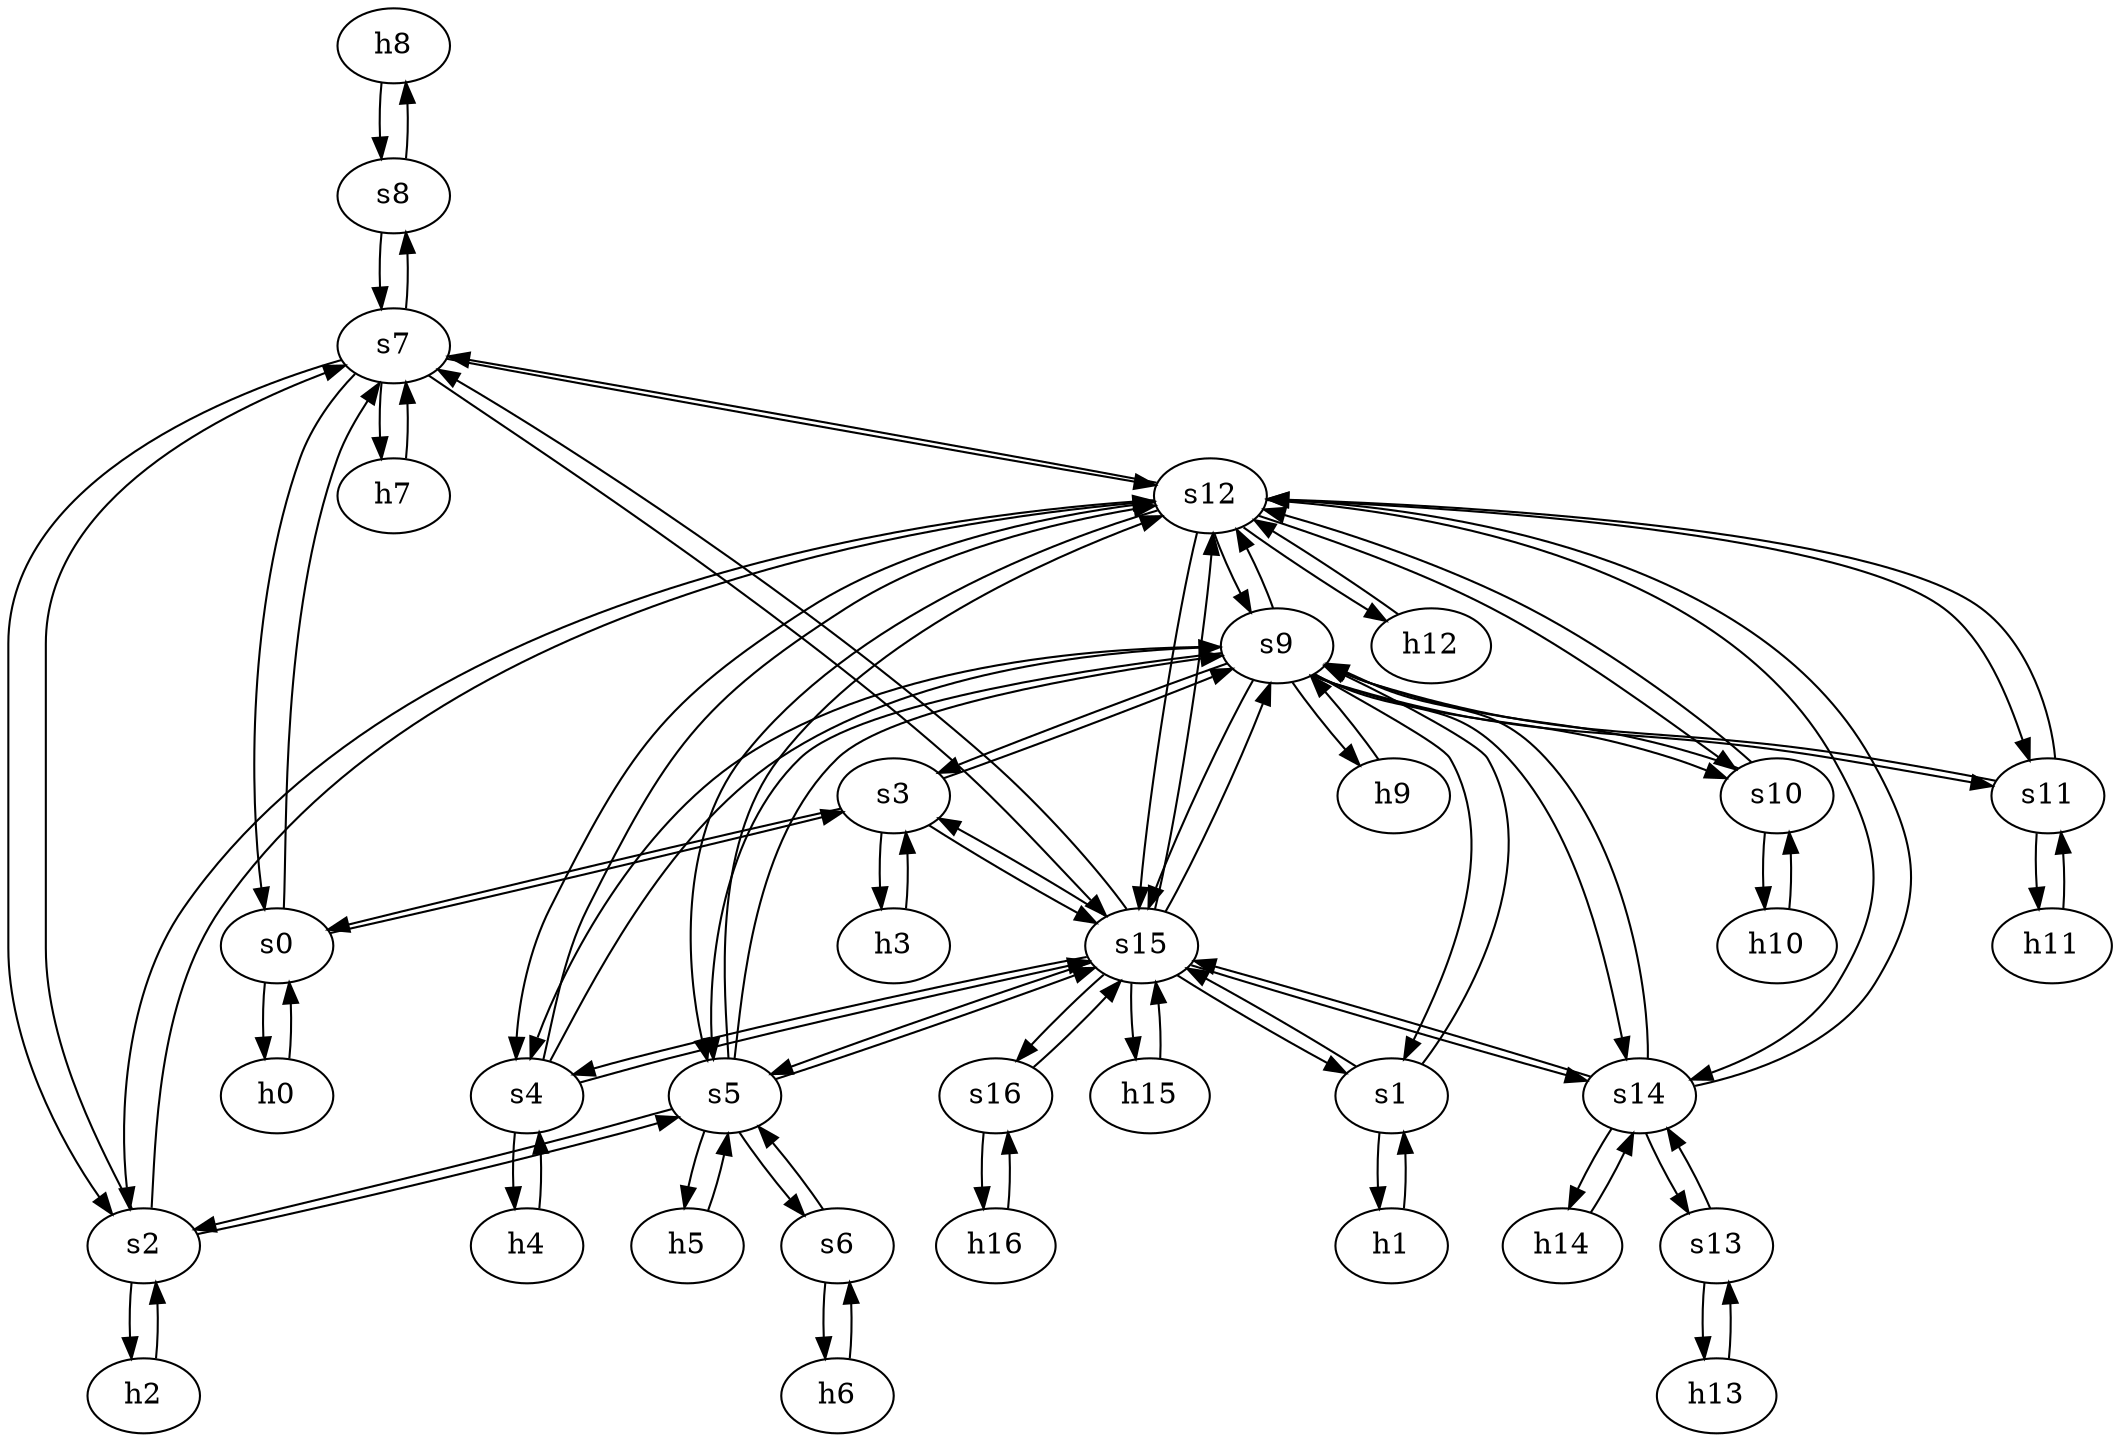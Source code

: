 strict digraph GoodNet {
	h8	 [ip="111.0.8.8",
		mac="00:00:00:00:8:8",
		type=host];
	s8	 [id=8,
		type=switch];
	h8 -> s8	 [capacity="1Gbps",
		cost=1,
		dst_port=1,
		src_port=1];
	h9	 [ip="111.0.9.9",
		mac="00:00:00:00:9:9",
		type=host];
	s9	 [id=9,
		type=switch];
	h9 -> s9	 [capacity="1Gbps",
		cost=1,
		dst_port=1,
		src_port=1];
	h2	 [ip="111.0.2.2",
		mac="00:00:00:00:2:2",
		type=host];
	s2	 [id=2,
		type=switch];
	h2 -> s2	 [capacity="1Gbps",
		cost=1,
		dst_port=1,
		src_port=1];
	h3	 [ip="111.0.3.3",
		mac="00:00:00:00:3:3",
		type=host];
	s3	 [id=3,
		type=switch];
	h3 -> s3	 [capacity="1Gbps",
		cost=1,
		dst_port=1,
		src_port=1];
	h0	 [ip="111.0.0.0",
		mac="00:00:00:00:0:0",
		type=host];
	s0	 [id=0,
		type=switch];
	h0 -> s0	 [capacity="1Gbps",
		cost=1,
		dst_port=1,
		src_port=1];
	h1	 [ip="111.0.1.1",
		mac="00:00:00:00:1:1",
		type=host];
	s1	 [id=1,
		type=switch];
	h1 -> s1	 [capacity="1Gbps",
		cost=1,
		dst_port=1,
		src_port=1];
	h6	 [ip="111.0.6.6",
		mac="00:00:00:00:6:6",
		type=host];
	s6	 [id=6,
		type=switch];
	h6 -> s6	 [capacity="1Gbps",
		cost=1,
		dst_port=1,
		src_port=1];
	h7	 [ip="111.0.7.7",
		mac="00:00:00:00:7:7",
		type=host];
	s7	 [id=7,
		type=switch];
	h7 -> s7	 [capacity="1Gbps",
		cost=1,
		dst_port=1,
		src_port=1];
	h4	 [ip="111.0.4.4",
		mac="00:00:00:00:4:4",
		type=host];
	s4	 [id=4,
		type=switch];
	h4 -> s4	 [capacity="1Gbps",
		cost=1,
		dst_port=1,
		src_port=1];
	h5	 [ip="111.0.5.5",
		mac="00:00:00:00:5:5",
		type=host];
	s5	 [id=5,
		type=switch];
	h5 -> s5	 [capacity="1Gbps",
		cost=1,
		dst_port=1,
		src_port=1];
	s15	 [id=15,
		type=switch];
	s9 -> s15	 [capacity="1Gbps",
		cost=1,
		dst_port=7,
		src_port=10];
	s10	 [id=10,
		type=switch];
	s9 -> s10	 [capacity="1Gbps",
		cost=1,
		dst_port=2,
		src_port=6];
	s9 -> s3	 [capacity="1Gbps",
		cost=1,
		dst_port=3,
		src_port=3];
	s9 -> s4	 [capacity="1Gbps",
		cost=1,
		dst_port=2,
		src_port=4];
	s9 -> h9	 [capacity="1Gbps",
		cost=1,
		dst_port=1,
		src_port=1];
	s14	 [id=14,
		type=switch];
	s9 -> s14	 [capacity="1Gbps",
		cost=1,
		dst_port=2,
		src_port=9];
	s9 -> s1	 [capacity="1Gbps",
		cost=1,
		dst_port=2,
		src_port=2];
	s9 -> s5	 [capacity="1Gbps",
		cost=1,
		dst_port=3,
		src_port=5];
	s12	 [id=12,
		type=switch];
	s9 -> s12	 [capacity="1Gbps",
		cost=1,
		dst_port=6,
		src_port=8];
	s11	 [id=11,
		type=switch];
	s9 -> s11	 [capacity="1Gbps",
		cost=1,
		dst_port=2,
		src_port=7];
	s8 -> s7	 [capacity="1Gbps",
		cost=1,
		dst_port=4,
		src_port=2];
	s8 -> h8	 [capacity="1Gbps",
		cost=1,
		dst_port=1,
		src_port=1];
	s3 -> s15	 [capacity="1Gbps",
		cost=1,
		dst_port=3,
		src_port=4];
	s3 -> s0	 [capacity="1Gbps",
		cost=1,
		dst_port=2,
		src_port=2];
	s3 -> h3	 [capacity="1Gbps",
		cost=1,
		dst_port=1,
		src_port=1];
	s3 -> s9	 [capacity="1Gbps",
		cost=1,
		dst_port=3,
		src_port=3];
	s2 -> s7	 [capacity="1Gbps",
		cost=1,
		dst_port=3,
		src_port=4];
	s2 -> h2	 [capacity="1Gbps",
		cost=1,
		dst_port=1,
		src_port=1];
	s2 -> s5	 [capacity="1Gbps",
		cost=1,
		dst_port=2,
		src_port=3];
	s2 -> s12	 [capacity="1Gbps",
		cost=1,
		dst_port=2,
		src_port=2];
	s1 -> s15	 [capacity="1Gbps",
		cost=1,
		dst_port=2,
		src_port=3];
	s1 -> h1	 [capacity="1Gbps",
		cost=1,
		dst_port=1,
		src_port=1];
	s1 -> s9	 [capacity="1Gbps",
		cost=1,
		dst_port=2,
		src_port=2];
	s0 -> s7	 [capacity="1Gbps",
		cost=1,
		dst_port=2,
		src_port=3];
	s0 -> s3	 [capacity="1Gbps",
		cost=1,
		dst_port=2,
		src_port=2];
	s0 -> h0	 [capacity="1Gbps",
		cost=1,
		dst_port=1,
		src_port=1];
	s7 -> s15	 [capacity="1Gbps",
		cost=1,
		dst_port=6,
		src_port=6];
	s7 -> s0	 [capacity="1Gbps",
		cost=1,
		dst_port=3,
		src_port=2];
	s7 -> s2	 [capacity="1Gbps",
		cost=1,
		dst_port=4,
		src_port=3];
	s7 -> s8	 [capacity="1Gbps",
		cost=1,
		dst_port=2,
		src_port=4];
	s7 -> s12	 [capacity="1Gbps",
		cost=1,
		dst_port=5,
		src_port=5];
	s7 -> h7	 [capacity="1Gbps",
		cost=1,
		dst_port=1,
		src_port=1];
	s6 -> h6	 [capacity="1Gbps",
		cost=1,
		dst_port=1,
		src_port=1];
	s6 -> s5	 [capacity="1Gbps",
		cost=1,
		dst_port=5,
		src_port=2];
	s5 -> s6	 [capacity="1Gbps",
		cost=1,
		dst_port=2,
		src_port=5];
	s5 -> s15	 [capacity="1Gbps",
		cost=1,
		dst_port=5,
		src_port=6];
	s5 -> s2	 [capacity="1Gbps",
		cost=1,
		dst_port=3,
		src_port=2];
	s5 -> s12	 [capacity="1Gbps",
		cost=1,
		dst_port=4,
		src_port=4];
	s5 -> h5	 [capacity="1Gbps",
		cost=1,
		dst_port=1,
		src_port=1];
	s5 -> s9	 [capacity="1Gbps",
		cost=1,
		dst_port=5,
		src_port=3];
	s4 -> s15	 [capacity="1Gbps",
		cost=1,
		dst_port=4,
		src_port=4];
	s4 -> h4	 [capacity="1Gbps",
		cost=1,
		dst_port=1,
		src_port=1];
	s4 -> s12	 [capacity="1Gbps",
		cost=1,
		dst_port=3,
		src_port=3];
	s4 -> s9	 [capacity="1Gbps",
		cost=1,
		dst_port=4,
		src_port=2];
	s13	 [id=13,
		type=switch];
	h13	 [ip="111.0.13.13",
		mac="00:00:00:00:13:13",
		type=host];
	s13 -> h13	 [capacity="1Gbps",
		cost=1,
		dst_port=1,
		src_port=1];
	s13 -> s14	 [capacity="1Gbps",
		cost=1,
		dst_port=4,
		src_port=2];
	h12	 [ip="111.0.12.12",
		mac="00:00:00:00:12:12",
		type=host];
	s12 -> h12	 [capacity="1Gbps",
		cost=1,
		dst_port=1,
		src_port=1];
	s12 -> s15	 [capacity="1Gbps",
		cost=1,
		dst_port=8,
		src_port=10];
	s12 -> s7	 [capacity="1Gbps",
		cost=1,
		dst_port=5,
		src_port=5];
	s12 -> s10	 [capacity="1Gbps",
		cost=1,
		dst_port=3,
		src_port=7];
	s12 -> s2	 [capacity="1Gbps",
		cost=1,
		dst_port=2,
		src_port=2];
	s12 -> s4	 [capacity="1Gbps",
		cost=1,
		dst_port=3,
		src_port=3];
	s12 -> s14	 [capacity="1Gbps",
		cost=1,
		dst_port=3,
		src_port=9];
	s12 -> s5	 [capacity="1Gbps",
		cost=1,
		dst_port=4,
		src_port=4];
	s12 -> s11	 [capacity="1Gbps",
		cost=1,
		dst_port=3,
		src_port=8];
	s12 -> s9	 [capacity="1Gbps",
		cost=1,
		dst_port=8,
		src_port=6];
	s11 -> s12	 [capacity="1Gbps",
		cost=1,
		dst_port=8,
		src_port=3];
	h11	 [ip="111.0.11.11",
		mac="00:00:00:00:11:11",
		type=host];
	s11 -> h11	 [capacity="1Gbps",
		cost=1,
		dst_port=1,
		src_port=1];
	s11 -> s9	 [capacity="1Gbps",
		cost=1,
		dst_port=7,
		src_port=2];
	h10	 [ip="111.0.10.10",
		mac="00:00:00:00:10:10",
		type=host];
	s10 -> h10	 [capacity="1Gbps",
		cost=1,
		dst_port=1,
		src_port=1];
	s10 -> s12	 [capacity="1Gbps",
		cost=1,
		dst_port=7,
		src_port=3];
	s10 -> s9	 [capacity="1Gbps",
		cost=1,
		dst_port=6,
		src_port=2];
	s16	 [id=16,
		type=switch];
	s16 -> s15	 [capacity="1Gbps",
		cost=1,
		dst_port=10,
		src_port=2];
	h16	 [ip="111.0.16.16",
		mac="00:00:00:00:16:16",
		type=host];
	s16 -> h16	 [capacity="1Gbps",
		cost=1,
		dst_port=1,
		src_port=1];
	s15 -> s7	 [capacity="1Gbps",
		cost=1,
		dst_port=6,
		src_port=6];
	h15	 [ip="111.0.15.15",
		mac="00:00:00:00:15:15",
		type=host];
	s15 -> h15	 [capacity="1Gbps",
		cost=1,
		dst_port=1,
		src_port=1];
	s15 -> s3	 [capacity="1Gbps",
		cost=1,
		dst_port=4,
		src_port=3];
	s15 -> s16	 [capacity="1Gbps",
		cost=1,
		dst_port=2,
		src_port=10];
	s15 -> s4	 [capacity="1Gbps",
		cost=1,
		dst_port=4,
		src_port=4];
	s15 -> s14	 [capacity="1Gbps",
		cost=1,
		dst_port=5,
		src_port=9];
	s15 -> s1	 [capacity="1Gbps",
		cost=1,
		dst_port=3,
		src_port=2];
	s15 -> s5	 [capacity="1Gbps",
		cost=1,
		dst_port=6,
		src_port=5];
	s15 -> s12	 [capacity="1Gbps",
		cost=1,
		dst_port=10,
		src_port=8];
	s15 -> s9	 [capacity="1Gbps",
		cost=1,
		dst_port=10,
		src_port=7];
	s14 -> s13	 [capacity="1Gbps",
		cost=1,
		dst_port=2,
		src_port=4];
	s14 -> s15	 [capacity="1Gbps",
		cost=1,
		dst_port=9,
		src_port=5];
	h14	 [ip="111.0.14.14",
		mac="00:00:00:00:14:14",
		type=host];
	s14 -> h14	 [capacity="1Gbps",
		cost=1,
		dst_port=1,
		src_port=1];
	s14 -> s12	 [capacity="1Gbps",
		cost=1,
		dst_port=9,
		src_port=3];
	s14 -> s9	 [capacity="1Gbps",
		cost=1,
		dst_port=9,
		src_port=2];
	h10 -> s10	 [capacity="1Gbps",
		cost=1,
		dst_port=1,
		src_port=1];
	h11 -> s11	 [capacity="1Gbps",
		cost=1,
		dst_port=1,
		src_port=1];
	h12 -> s12	 [capacity="1Gbps",
		cost=1,
		dst_port=1,
		src_port=1];
	h13 -> s13	 [capacity="1Gbps",
		cost=1,
		dst_port=1,
		src_port=1];
	h14 -> s14	 [capacity="1Gbps",
		cost=1,
		dst_port=1,
		src_port=1];
	h15 -> s15	 [capacity="1Gbps",
		cost=1,
		dst_port=1,
		src_port=1];
	h16 -> s16	 [capacity="1Gbps",
		cost=1,
		dst_port=1,
		src_port=1];
}

